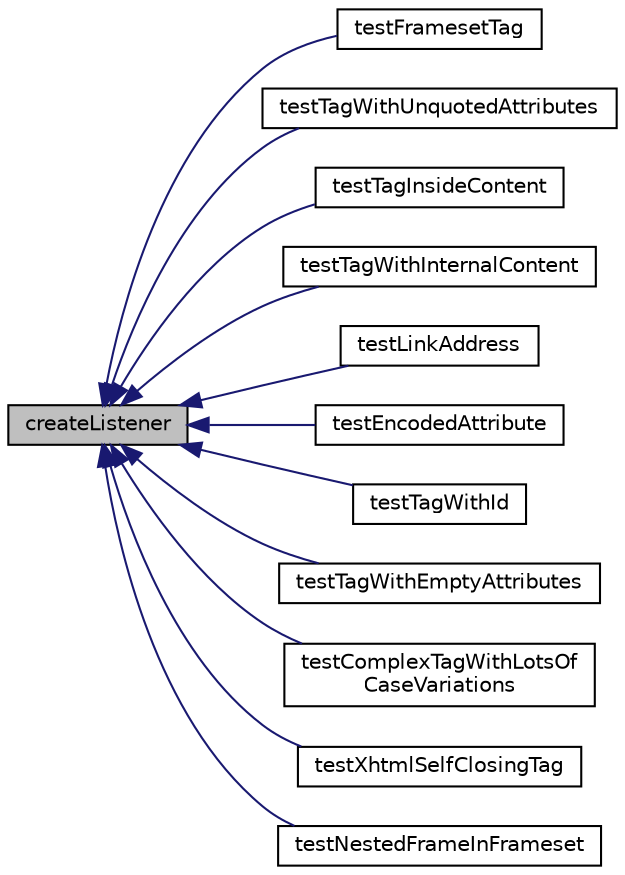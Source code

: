 digraph "createListener"
{
  edge [fontname="Helvetica",fontsize="10",labelfontname="Helvetica",labelfontsize="10"];
  node [fontname="Helvetica",fontsize="10",shape=record];
  rankdir="LR";
  Node1 [label="createListener",height=0.2,width=0.4,color="black", fillcolor="grey75", style="filled" fontcolor="black"];
  Node1 -> Node2 [dir="back",color="midnightblue",fontsize="10",style="solid",fontname="Helvetica"];
  Node2 [label="testFramesetTag",height=0.2,width=0.4,color="black", fillcolor="white", style="filled",URL="$class_test_of_html_sax_parser.html#a65ba6f8a4be384685e26d1e28711fd93"];
  Node1 -> Node3 [dir="back",color="midnightblue",fontsize="10",style="solid",fontname="Helvetica"];
  Node3 [label="testTagWithUnquotedAttributes",height=0.2,width=0.4,color="black", fillcolor="white", style="filled",URL="$class_test_of_html_sax_parser.html#acb716cc9eec4428fed4b1f3acd20333c"];
  Node1 -> Node4 [dir="back",color="midnightblue",fontsize="10",style="solid",fontname="Helvetica"];
  Node4 [label="testTagInsideContent",height=0.2,width=0.4,color="black", fillcolor="white", style="filled",URL="$class_test_of_html_sax_parser.html#a11ff05ebe51cfc8c59e1d9e8520b8d8b"];
  Node1 -> Node5 [dir="back",color="midnightblue",fontsize="10",style="solid",fontname="Helvetica"];
  Node5 [label="testTagWithInternalContent",height=0.2,width=0.4,color="black", fillcolor="white", style="filled",URL="$class_test_of_html_sax_parser.html#ac01ab96ce6546a0fd970a60b26b54c8d"];
  Node1 -> Node6 [dir="back",color="midnightblue",fontsize="10",style="solid",fontname="Helvetica"];
  Node6 [label="testLinkAddress",height=0.2,width=0.4,color="black", fillcolor="white", style="filled",URL="$class_test_of_html_sax_parser.html#ac01533326c68230afe987e979921bb67"];
  Node1 -> Node7 [dir="back",color="midnightblue",fontsize="10",style="solid",fontname="Helvetica"];
  Node7 [label="testEncodedAttribute",height=0.2,width=0.4,color="black", fillcolor="white", style="filled",URL="$class_test_of_html_sax_parser.html#ab0de8032df28b907918727421171faa4"];
  Node1 -> Node8 [dir="back",color="midnightblue",fontsize="10",style="solid",fontname="Helvetica"];
  Node8 [label="testTagWithId",height=0.2,width=0.4,color="black", fillcolor="white", style="filled",URL="$class_test_of_html_sax_parser.html#ab4fb4eb82b6a4762daf81214ba80f980"];
  Node1 -> Node9 [dir="back",color="midnightblue",fontsize="10",style="solid",fontname="Helvetica"];
  Node9 [label="testTagWithEmptyAttributes",height=0.2,width=0.4,color="black", fillcolor="white", style="filled",URL="$class_test_of_html_sax_parser.html#a0009863de9e7e174068004fb0f876aa0"];
  Node1 -> Node10 [dir="back",color="midnightblue",fontsize="10",style="solid",fontname="Helvetica"];
  Node10 [label="testComplexTagWithLotsOf\lCaseVariations",height=0.2,width=0.4,color="black", fillcolor="white", style="filled",URL="$class_test_of_html_sax_parser.html#a505b871c23fc2cb9e3485ab6f0a95dae"];
  Node1 -> Node11 [dir="back",color="midnightblue",fontsize="10",style="solid",fontname="Helvetica"];
  Node11 [label="testXhtmlSelfClosingTag",height=0.2,width=0.4,color="black", fillcolor="white", style="filled",URL="$class_test_of_html_sax_parser.html#a370b09887eb0d3a6bea5e3a9649b133c"];
  Node1 -> Node12 [dir="back",color="midnightblue",fontsize="10",style="solid",fontname="Helvetica"];
  Node12 [label="testNestedFrameInFrameset",height=0.2,width=0.4,color="black", fillcolor="white", style="filled",URL="$class_test_of_html_sax_parser.html#a761eacc14420f5784b48ad682ceab4e4"];
}
